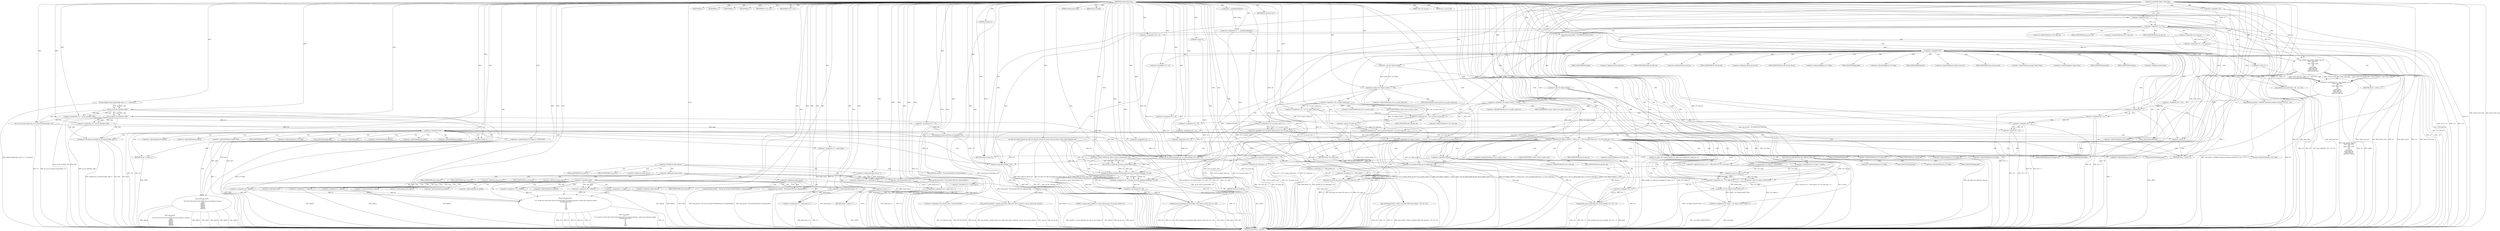 digraph hostapd_notif_assoc {  
"1000129" [label = "(METHOD,hostapd_notif_assoc)" ]
"1000656" [label = "(METHOD_RETURN,int __fastcall)" ]
"1000130" [label = "(PARAM,hostapd_data *hapd)" ]
"1000131" [label = "(PARAM,const u8 *addr)" ]
"1000132" [label = "(PARAM,const u8 *req_ies)" ]
"1000133" [label = "(PARAM,size_t req_ies_len)" ]
"1000134" [label = "(PARAM,int reassoc)" ]
"1000164" [label = "(<operator>.assignment,v37 = __readfsqword(0x28u))" ]
"1000166" [label = "(__readfsqword,__readfsqword(0x28u))" ]
"1000169" [label = "(<operator>.logicalNot,!addr)" ]
"1000172" [label = "(wpa_printf,wpa_printf(2, \"hostapd_notif_assoc: Skip event with no address\", req_ies, req_ies_len, reassoc))" ]
"1000178" [label = "(RETURN,return -1;,return -1;)" ]
"1000179" [label = "(<operator>.minus,-1)" ]
"1000181" [label = "(<operator>.assignment,v5 = *addr)" ]
"1000185" [label = "(<operator>.assignment,v7 = addr[1])" ]
"1000190" [label = "(<operator>.assignment,v8 = addr[2])" ]
"1000195" [label = "(<operator>.assignment,v9 = addr[3])" ]
"1000200" [label = "(<operator>.assignment,v10 = addr[4])" ]
"1000205" [label = "(<operator>.assignment,v29 = addr[5])" ]
"1000211" [label = "(wpa_printf,wpa_printf(\n      2,\n      \"%s: Invalid SA=%02x:%02x:%02x:%02x:%02x:%02x in received indication - ignore this indication silently\",\n      \"hostapd_notif_assoc\",\n      v5,\n      v7,\n      v8,\n      v9,\n      v10,\n      v29))" ]
"1000221" [label = "(RETURN,return 0;,return 0;)" ]
"1000222" [label = "(LITERAL,0,return 0;)" ]
"1000223" [label = "(hostapd_logger,hostapd_logger(hapd, addr, 1u, 2, \"associated\"))" ]
"1000229" [label = "(ieee802_11_parse_elems,ieee802_11_parse_elems(req_ies, req_ies_len, &elems, 0))" ]
"1000240" [label = "(<operator>.assignment,v13 = elems.wps_ie - 2)" ]
"1000242" [label = "(<operator>.subtraction,elems.wps_ie - 2)" ]
"1000247" [label = "(IDENTIFIER,L,)" ]
"1000248" [label = "(wpa_printf,wpa_printf(2, \"STA included WPS IE in (Re)AssocReq\"))" ]
"1000257" [label = "(<operator>.assignment,v13 = elems.rsn_ie - 2)" ]
"1000259" [label = "(<operator>.subtraction,elems.rsn_ie - 2)" ]
"1000264" [label = "(IDENTIFIER,L,)" ]
"1000265" [label = "(wpa_printf,wpa_printf(2, \"STA included RSN IE in (Re)AssocReq\"))" ]
"1000270" [label = "(<operator>.assignment,v13 = elems.wpa_ie)" ]
"1000280" [label = "(<operator>.assignment,v13 = elems.wpa_ie - 2)" ]
"1000282" [label = "(<operator>.subtraction,elems.wpa_ie - 2)" ]
"1000287" [label = "(IDENTIFIER,L,)" ]
"1000288" [label = "(wpa_printf,wpa_printf(2, \"STA included WPA IE in (Re)AssocReq\"))" ]
"1000293" [label = "(IDENTIFIER,L,)" ]
"1000294" [label = "(wpa_printf,wpa_printf(2, \"STA did not include WPS/RSN/WPA IE in (Re)AssocReq\"))" ]
"1000297" [label = "(<operator>.assignment,v15 = ap_get_sta(hapd, addr))" ]
"1000299" [label = "(ap_get_sta,ap_get_sta(hapd, addr))" ]
"1000302" [label = "(<operator>.assignment,v16 = v15)" ]
"1000306" [label = "(IDENTIFIER,v15,if ( v15 ))" ]
"1000308" [label = "(ap_sta_no_session_timeout,ap_sta_no_session_timeout(hapd, v15))" ]
"1000311" [label = "(accounting_sta_stop,accounting_sta_stop(hapd, v16))" ]
"1000314" [label = "(<operator>.assignment,v16->timeout_next = STA_NULLFUNC)" ]
"1000321" [label = "(<operator>.assignment,v16 = ap_sta_add(hapd, addr))" ]
"1000323" [label = "(ap_sta_add,ap_sta_add(hapd, addr))" ]
"1000327" [label = "(<operator>.logicalNot,!v16)" ]
"1000330" [label = "(hostapd_drv_sta_disassoc,hostapd_drv_sta_disassoc(hapd, addr, 5))" ]
"1000334" [label = "(RETURN,return -1;,return -1;)" ]
"1000335" [label = "(<operator>.minus,-1)" ]
"1000337" [label = "(<operator>.assignment,v17 = hapd->iface)" ]
"1000342" [label = "(<operators>.assignmentAnd,v16->flags &= 0xFFFECFFF)" ]
"1000348" [label = "(wpa_printf,wpa_printf(\n      3,\n      \"STA %02x:%02x:%02x:%02x:%02x:%02x not allowed to connect\",\n      *addr,\n      addr[1],\n      addr[2],\n      addr[3],\n      addr[4],\n      addr[5]))" ]
"1000368" [label = "(<operator>.assignment,v18 = 1)" ]
"1000372" [label = "(hostapd_drv_sta_disassoc,hostapd_drv_sta_disassoc(hapd, v16->addr, v18))" ]
"1000378" [label = "(ap_free_sta,ap_free_sta(hapd, v16))" ]
"1000381" [label = "(RETURN,return -1;,return -1;)" ]
"1000382" [label = "(<operator>.minus,-1)" ]
"1000384" [label = "(ap_copy_sta_supp_op_classes,ap_copy_sta_supp_op_classes(v16, elems.supp_op_classes, elems.supp_op_classes_len))" ]
"1000393" [label = "(<operator>.logicalNot,!hapd->conf->wpa)" ]
"1000401" [label = "(<operator>.assignment,v26 = v16->flags & 2)" ]
"1000403" [label = "(<operator>.and,v16->flags & 2)" ]
"1000408" [label = "(<operator>.assignment,v16->flags = v16->flags & 0xFFF7FFFF | 3)" ]
"1000412" [label = "(<operator>.or,v16->flags & 0xFFF7FFFF | 3)" ]
"1000413" [label = "(<operator>.and,v16->flags & 0xFFF7FFFF)" ]
"1000419" [label = "(hostapd_set_sta_flags,hostapd_set_sta_flags(hapd, v16))" ]
"1000423" [label = "(<operator>.logicalOr,!reassoc || (v27 = WPA_ASSOC_FT, v16->auth_alg != 2))" ]
"1000424" [label = "(<operator>.logicalNot,!reassoc)" ]
"1000427" [label = "(<operator>.assignment,v27 = WPA_ASSOC_FT)" ]
"1000430" [label = "(<operator>.notEquals,v16->auth_alg != 2)" ]
"1000435" [label = "(<operator>.assignment,v27 = WPA_ASSOC)" ]
"1000438" [label = "(wpa_auth_sm_event,wpa_auth_sm_event(v16->wpa_sm, v27))" ]
"1000443" [label = "(hostapd_new_assoc_sta,hostapd_new_assoc_sta(hapd, v16, v26 != 0))" ]
"1000446" [label = "(<operator>.notEquals,v26 != 0)" ]
"1000449" [label = "(ieee802_1x_notify_port_enabled,ieee802_1x_notify_port_enabled(v16->eapol_sm, 1))" ]
"1000454" [label = "(RETURN,return 0;,return 0;)" ]
"1000455" [label = "(LITERAL,0,return 0;)" ]
"1000457" [label = "(<operator>.logicalOr,!v13 || !v14)" ]
"1000458" [label = "(<operator>.logicalNot,!v13)" ]
"1000460" [label = "(<operator>.logicalNot,!v14)" ]
"1000463" [label = "(wpa_printf,wpa_printf(2, \"No WPA/RSN IE from STA\"))" ]
"1000466" [label = "(<operator>.assignment,v18 = 13)" ]
"1000471" [label = "(<operator>.logicalNot,!v16->wpa_sm)" ]
"1000475" [label = "(<operator>.assignment,v22 = v16->wpa_sm)" ]
"1000481" [label = "(<operator>.logicalNot,!v22)" ]
"1000484" [label = "(wpa_printf,wpa_printf(5, \"Failed to initialize WPA state machine\", v19, v20, v21))" ]
"1000490" [label = "(RETURN,return -1;,return -1;)" ]
"1000491" [label = "(<operator>.minus,-1)" ]
"1000493" [label = "(<operator>.assignment,v23 = wpa_validate_wpa_ie(\n          hapd->wpa_auth,\n          v22,\n          hapd->iface->freq,\n          v13,\n          v14,\n          elems.mdie,\n          elems.mdie_len,\n          elems.owe_dh,\n          elems.owe_dh_len))" ]
"1000495" [label = "(wpa_validate_wpa_ie,wpa_validate_wpa_ie(\n          hapd->wpa_auth,\n          v22,\n          hapd->iface->freq,\n          v13,\n          v14,\n          elems.mdie,\n          elems.mdie_len,\n          elems.owe_dh,\n          elems.owe_dh_len))" ]
"1000520" [label = "(IDENTIFIER,v23,if ( v23 ))" ]
"1000522" [label = "(<operator>.assignment,v30 = v23)" ]
"1000525" [label = "(wpa_printf,wpa_printf(2, \"WPA/RSN information element rejected? (res %u)\", v23))" ]
"1000529" [label = "(wpa_hexdump,wpa_hexdump(2, \"IE\", v13, v14))" ]
"1000534" [label = "(<operator>.assignment,v18 = 18)" ]
"1000538" [label = "(<operator>.notEquals,v30 != 2)" ]
"1000542" [label = "(<operator>.assignment,v18 = 19)" ]
"1000546" [label = "(<operator>.notEquals,v30 != 3)" ]
"1000550" [label = "(<operator>.assignment,v18 = 20)" ]
"1000554" [label = "(<operator>.notEquals,v30 != 4)" ]
"1000558" [label = "(<operator>.assignment,v18 = 13)" ]
"1000562" [label = "(<operator>.equals,v30 == 8)" ]
"1000565" [label = "(<operator>.assignment,v18 = 24)" ]
"1000570" [label = "(<operator>.logicalAnd,(v16->flags & 0x402) == 1026 && !v16->sa_query_timed_out && v16->sa_query_count > 0)" ]
"1000571" [label = "(<operator>.equals,(v16->flags & 0x402) == 1026)" ]
"1000572" [label = "(<operator>.and,v16->flags & 0x402)" ]
"1000578" [label = "(<operator>.logicalAnd,!v16->sa_query_timed_out && v16->sa_query_count > 0)" ]
"1000579" [label = "(<operator>.logicalNot,!v16->sa_query_timed_out)" ]
"1000583" [label = "(<operator>.greaterThan,v16->sa_query_count > 0)" ]
"1000588" [label = "(ap_check_sa_query_timeout,ap_check_sa_query_timeout(hapd, v16))" ]
"1000592" [label = "(<operator>.logicalOr,(v16->flags & 0x402) != 1026 || (v24 = v16->sa_query_timed_out) != 0 || v16->auth_alg == 2)" ]
"1000593" [label = "(<operator>.notEquals,(v16->flags & 0x402) != 1026)" ]
"1000594" [label = "(<operator>.and,v16->flags & 0x402)" ]
"1000600" [label = "(<operator>.logicalOr,(v24 = v16->sa_query_timed_out) != 0 || v16->auth_alg == 2)" ]
"1000601" [label = "(<operator>.notEquals,(v24 = v16->sa_query_timed_out) != 0)" ]
"1000602" [label = "(<operator>.assignment,v24 = v16->sa_query_timed_out)" ]
"1000608" [label = "(<operator>.equals,v16->auth_alg == 2)" ]
"1000615" [label = "(wpa_auth_uses_mfp,wpa_auth_uses_mfp(v16->wpa_sm))" ]
"1000619" [label = "(<operators>.assignmentOr,v16->flags |= 0x400u)" ]
"1000625" [label = "(<operators>.assignmentAnd,v16->flags &= 0xFFFFFBFF)" ]
"1000632" [label = "(<operator>.logicalNot,!v16->sa_query_count)" ]
"1000636" [label = "(ap_sta_start_sa_query,ap_sta_start_sa_query(hapd, v16))" ]
"1000639" [label = "(<operator>.assignment,v25 = hostapd_eid_assoc_comeback_time(hapd, v16, buf))" ]
"1000641" [label = "(hostapd_eid_assoc_comeback_time,hostapd_eid_assoc_comeback_time(hapd, v16, buf))" ]
"1000645" [label = "(hostapd_sta_assoc,hostapd_sta_assoc(hapd, addr, reassoc, 0x1Eu, buf, v25 - buf))" ]
"1000651" [label = "(<operator>.subtraction,v25 - buf)" ]
"1000654" [label = "(RETURN,return v24;,return v24;)" ]
"1000655" [label = "(IDENTIFIER,v24,return v24;)" ]
"1000183" [label = "(<operator>.indirection,*addr)" ]
"1000187" [label = "(<operator>.indirectIndexAccess,addr[1])" ]
"1000192" [label = "(<operator>.indirectIndexAccess,addr[2])" ]
"1000197" [label = "(<operator>.indirectIndexAccess,addr[3])" ]
"1000202" [label = "(<operator>.indirectIndexAccess,addr[4])" ]
"1000207" [label = "(<operator>.indirectIndexAccess,addr[5])" ]
"1000236" [label = "(<operator>.fieldAccess,elems.wps_ie)" ]
"1000243" [label = "(<operator>.fieldAccess,elems.wps_ie)" ]
"1000245" [label = "(FIELD_IDENTIFIER,wps_ie,wps_ie)" ]
"1000253" [label = "(<operator>.fieldAccess,elems.rsn_ie)" ]
"1000255" [label = "(FIELD_IDENTIFIER,rsn_ie,rsn_ie)" ]
"1000260" [label = "(<operator>.fieldAccess,elems.rsn_ie)" ]
"1000262" [label = "(FIELD_IDENTIFIER,rsn_ie,rsn_ie)" ]
"1000272" [label = "(<operator>.fieldAccess,elems.wpa_ie)" ]
"1000274" [label = "(FIELD_IDENTIFIER,wpa_ie,wpa_ie)" ]
"1000276" [label = "(<operator>.fieldAccess,elems.wpa_ie)" ]
"1000278" [label = "(FIELD_IDENTIFIER,wpa_ie,wpa_ie)" ]
"1000283" [label = "(<operator>.fieldAccess,elems.wpa_ie)" ]
"1000285" [label = "(FIELD_IDENTIFIER,wpa_ie,wpa_ie)" ]
"1000339" [label = "(<operator>.indirectFieldAccess,hapd->iface)" ]
"1000341" [label = "(FIELD_IDENTIFIER,iface,iface)" ]
"1000343" [label = "(<operator>.indirectFieldAccess,v16->flags)" ]
"1000345" [label = "(FIELD_IDENTIFIER,flags,flags)" ]
"1000351" [label = "(<operator>.indirection,*addr)" ]
"1000353" [label = "(<operator>.indirectIndexAccess,addr[1])" ]
"1000356" [label = "(<operator>.indirectIndexAccess,addr[2])" ]
"1000359" [label = "(<operator>.indirectIndexAccess,addr[3])" ]
"1000362" [label = "(<operator>.indirectIndexAccess,addr[4])" ]
"1000365" [label = "(<operator>.indirectIndexAccess,addr[5])" ]
"1000374" [label = "(<operator>.indirectFieldAccess,v16->addr)" ]
"1000376" [label = "(FIELD_IDENTIFIER,addr,addr)" ]
"1000404" [label = "(<operator>.indirectFieldAccess,v16->flags)" ]
"1000406" [label = "(FIELD_IDENTIFIER,flags,flags)" ]
"1000409" [label = "(<operator>.indirectFieldAccess,v16->flags)" ]
"1000411" [label = "(FIELD_IDENTIFIER,flags,flags)" ]
"1000414" [label = "(<operator>.indirectFieldAccess,v16->flags)" ]
"1000416" [label = "(FIELD_IDENTIFIER,flags,flags)" ]
"1000431" [label = "(<operator>.indirectFieldAccess,v16->auth_alg)" ]
"1000433" [label = "(FIELD_IDENTIFIER,auth_alg,auth_alg)" ]
"1000439" [label = "(<operator>.indirectFieldAccess,v16->wpa_sm)" ]
"1000441" [label = "(FIELD_IDENTIFIER,wpa_sm,wpa_sm)" ]
"1000450" [label = "(<operator>.indirectFieldAccess,v16->eapol_sm)" ]
"1000452" [label = "(FIELD_IDENTIFIER,eapol_sm,eapol_sm)" ]
"1000472" [label = "(<operator>.indirectFieldAccess,v16->wpa_sm)" ]
"1000474" [label = "(FIELD_IDENTIFIER,wpa_sm,wpa_sm)" ]
"1000477" [label = "(<operator>.indirectFieldAccess,v16->wpa_sm)" ]
"1000479" [label = "(FIELD_IDENTIFIER,wpa_sm,wpa_sm)" ]
"1000496" [label = "(<operator>.indirectFieldAccess,hapd->wpa_auth)" ]
"1000498" [label = "(FIELD_IDENTIFIER,wpa_auth,wpa_auth)" ]
"1000500" [label = "(<operator>.indirectFieldAccess,hapd->iface->freq)" ]
"1000501" [label = "(<operator>.indirectFieldAccess,hapd->iface)" ]
"1000503" [label = "(FIELD_IDENTIFIER,iface,iface)" ]
"1000504" [label = "(FIELD_IDENTIFIER,freq,freq)" ]
"1000507" [label = "(<operator>.fieldAccess,elems.mdie)" ]
"1000509" [label = "(FIELD_IDENTIFIER,mdie,mdie)" ]
"1000510" [label = "(<operator>.fieldAccess,elems.mdie_len)" ]
"1000512" [label = "(FIELD_IDENTIFIER,mdie_len,mdie_len)" ]
"1000513" [label = "(<operator>.fieldAccess,elems.owe_dh)" ]
"1000515" [label = "(FIELD_IDENTIFIER,owe_dh,owe_dh)" ]
"1000516" [label = "(<operator>.fieldAccess,elems.owe_dh_len)" ]
"1000518" [label = "(FIELD_IDENTIFIER,owe_dh_len,owe_dh_len)" ]
"1000573" [label = "(<operator>.indirectFieldAccess,v16->flags)" ]
"1000575" [label = "(FIELD_IDENTIFIER,flags,flags)" ]
"1000580" [label = "(<operator>.indirectFieldAccess,v16->sa_query_timed_out)" ]
"1000582" [label = "(FIELD_IDENTIFIER,sa_query_timed_out,sa_query_timed_out)" ]
"1000584" [label = "(<operator>.indirectFieldAccess,v16->sa_query_count)" ]
"1000586" [label = "(FIELD_IDENTIFIER,sa_query_count,sa_query_count)" ]
"1000595" [label = "(<operator>.indirectFieldAccess,v16->flags)" ]
"1000597" [label = "(FIELD_IDENTIFIER,flags,flags)" ]
"1000604" [label = "(<operator>.indirectFieldAccess,v16->sa_query_timed_out)" ]
"1000606" [label = "(FIELD_IDENTIFIER,sa_query_timed_out,sa_query_timed_out)" ]
"1000609" [label = "(<operator>.indirectFieldAccess,v16->auth_alg)" ]
"1000611" [label = "(FIELD_IDENTIFIER,auth_alg,auth_alg)" ]
"1000616" [label = "(<operator>.indirectFieldAccess,v16->wpa_sm)" ]
"1000618" [label = "(FIELD_IDENTIFIER,wpa_sm,wpa_sm)" ]
"1000620" [label = "(<operator>.indirectFieldAccess,v16->flags)" ]
"1000622" [label = "(FIELD_IDENTIFIER,flags,flags)" ]
"1000626" [label = "(<operator>.indirectFieldAccess,v16->flags)" ]
"1000628" [label = "(FIELD_IDENTIFIER,flags,flags)" ]
"1000633" [label = "(<operator>.indirectFieldAccess,v16->sa_query_count)" ]
"1000635" [label = "(FIELD_IDENTIFIER,sa_query_count,sa_query_count)" ]
  "1000654" -> "1000656"  [ label = "DDG: <RET>"] 
  "1000490" -> "1000656"  [ label = "DDG: <RET>"] 
  "1000381" -> "1000656"  [ label = "DDG: <RET>"] 
  "1000178" -> "1000656"  [ label = "DDG: <RET>"] 
  "1000259" -> "1000656"  [ label = "DDG: elems.rsn_ie"] 
  "1000327" -> "1000656"  [ label = "DDG: !v16"] 
  "1000294" -> "1000656"  [ label = "DDG: wpa_printf(2, \"STA did not include WPS/RSN/WPA IE in (Re)AssocReq\")"] 
  "1000636" -> "1000656"  [ label = "DDG: ap_sta_start_sa_query(hapd, v16)"] 
  "1000242" -> "1000656"  [ label = "DDG: elems.wps_ie"] 
  "1000211" -> "1000656"  [ label = "DDG: v9"] 
  "1000529" -> "1000656"  [ label = "DDG: v14"] 
  "1000475" -> "1000656"  [ label = "DDG: v16->wpa_sm"] 
  "1000493" -> "1000656"  [ label = "DDG: wpa_validate_wpa_ie(\n          hapd->wpa_auth,\n          v22,\n          hapd->iface->freq,\n          v13,\n          v14,\n          elems.mdie,\n          elems.mdie_len,\n          elems.owe_dh,\n          elems.owe_dh_len)"] 
  "1000372" -> "1000656"  [ label = "DDG: v16->addr"] 
  "1000615" -> "1000656"  [ label = "DDG: wpa_auth_uses_mfp(v16->wpa_sm)"] 
  "1000592" -> "1000656"  [ label = "DDG: (v24 = v16->sa_query_timed_out) != 0 || v16->auth_alg == 2"] 
  "1000348" -> "1000656"  [ label = "DDG: wpa_printf(\n      3,\n      \"STA %02x:%02x:%02x:%02x:%02x:%02x not allowed to connect\",\n      *addr,\n      addr[1],\n      addr[2],\n      addr[3],\n      addr[4],\n      addr[5])"] 
  "1000570" -> "1000656"  [ label = "DDG: (v16->flags & 0x402) == 1026"] 
  "1000570" -> "1000656"  [ label = "DDG: !v16->sa_query_timed_out && v16->sa_query_count > 0"] 
  "1000384" -> "1000656"  [ label = "DDG: elems.supp_op_classes_len"] 
  "1000423" -> "1000656"  [ label = "DDG: !reassoc"] 
  "1000443" -> "1000656"  [ label = "DDG: hapd"] 
  "1000443" -> "1000656"  [ label = "DDG: v16"] 
  "1000393" -> "1000656"  [ label = "DDG: hapd->conf->wpa"] 
  "1000583" -> "1000656"  [ label = "DDG: v16->sa_query_count"] 
  "1000335" -> "1000656"  [ label = "DDG: -1"] 
  "1000495" -> "1000656"  [ label = "DDG: hapd->wpa_auth"] 
  "1000495" -> "1000656"  [ label = "DDG: hapd->iface->freq"] 
  "1000525" -> "1000656"  [ label = "DDG: wpa_printf(2, \"WPA/RSN information element rejected? (res %u)\", v23)"] 
  "1000438" -> "1000656"  [ label = "DDG: v16->wpa_sm"] 
  "1000223" -> "1000656"  [ label = "DDG: hostapd_logger(hapd, addr, 1u, 2, \"associated\")"] 
  "1000323" -> "1000656"  [ label = "DDG: addr"] 
  "1000164" -> "1000656"  [ label = "DDG: __readfsqword(0x28u)"] 
  "1000330" -> "1000656"  [ label = "DDG: hostapd_drv_sta_disassoc(hapd, addr, 5)"] 
  "1000257" -> "1000656"  [ label = "DDG: elems.rsn_ie - 2"] 
  "1000348" -> "1000656"  [ label = "DDG: addr[1]"] 
  "1000484" -> "1000656"  [ label = "DDG: v20"] 
  "1000570" -> "1000656"  [ label = "DDG: (v16->flags & 0x402) == 1026 && !v16->sa_query_timed_out && v16->sa_query_count > 0"] 
  "1000265" -> "1000656"  [ label = "DDG: wpa_printf(2, \"STA included RSN IE in (Re)AssocReq\")"] 
  "1000538" -> "1000656"  [ label = "DDG: v30"] 
  "1000308" -> "1000656"  [ label = "DDG: ap_sta_no_session_timeout(hapd, v15)"] 
  "1000538" -> "1000656"  [ label = "DDG: v30 != 2"] 
  "1000645" -> "1000656"  [ label = "DDG: reassoc"] 
  "1000430" -> "1000656"  [ label = "DDG: v16->auth_alg"] 
  "1000593" -> "1000656"  [ label = "DDG: v16->flags & 0x402"] 
  "1000348" -> "1000656"  [ label = "DDG: *addr"] 
  "1000257" -> "1000656"  [ label = "DDG: v13"] 
  "1000495" -> "1000656"  [ label = "DDG: v13"] 
  "1000229" -> "1000656"  [ label = "DDG: req_ies"] 
  "1000211" -> "1000656"  [ label = "DDG: wpa_printf(\n      2,\n      \"%s: Invalid SA=%02x:%02x:%02x:%02x:%02x:%02x in received indication - ignore this indication silently\",\n      \"hostapd_notif_assoc\",\n      v5,\n      v7,\n      v8,\n      v9,\n      v10,\n      v29)"] 
  "1000321" -> "1000656"  [ label = "DDG: ap_sta_add(hapd, addr)"] 
  "1000554" -> "1000656"  [ label = "DDG: v30"] 
  "1000645" -> "1000656"  [ label = "DDG: hapd"] 
  "1000211" -> "1000656"  [ label = "DDG: v8"] 
  "1000393" -> "1000656"  [ label = "DDG: !hapd->conf->wpa"] 
  "1000546" -> "1000656"  [ label = "DDG: v30"] 
  "1000229" -> "1000656"  [ label = "DDG: ieee802_11_parse_elems(req_ies, req_ies_len, &elems, 0)"] 
  "1000632" -> "1000656"  [ label = "DDG: v16->sa_query_count"] 
  "1000481" -> "1000656"  [ label = "DDG: v22"] 
  "1000378" -> "1000656"  [ label = "DDG: v16"] 
  "1000578" -> "1000656"  [ label = "DDG: !v16->sa_query_timed_out"] 
  "1000134" -> "1000656"  [ label = "DDG: reassoc"] 
  "1000348" -> "1000656"  [ label = "DDG: addr[2]"] 
  "1000546" -> "1000656"  [ label = "DDG: v30 != 3"] 
  "1000382" -> "1000656"  [ label = "DDG: -1"] 
  "1000270" -> "1000656"  [ label = "DDG: elems.wpa_ie"] 
  "1000639" -> "1000656"  [ label = "DDG: hostapd_eid_assoc_comeback_time(hapd, v16, buf)"] 
  "1000384" -> "1000656"  [ label = "DDG: ap_copy_sta_supp_op_classes(v16, elems.supp_op_classes, elems.supp_op_classes_len)"] 
  "1000282" -> "1000656"  [ label = "DDG: elems.wpa_ie"] 
  "1000211" -> "1000656"  [ label = "DDG: v29"] 
  "1000438" -> "1000656"  [ label = "DDG: v27"] 
  "1000438" -> "1000656"  [ label = "DDG: wpa_auth_sm_event(v16->wpa_sm, v27)"] 
  "1000299" -> "1000656"  [ label = "DDG: addr"] 
  "1000481" -> "1000656"  [ label = "DDG: !v22"] 
  "1000484" -> "1000656"  [ label = "DDG: v19"] 
  "1000457" -> "1000656"  [ label = "DDG: !v13 || !v14"] 
  "1000588" -> "1000656"  [ label = "DDG: ap_check_sa_query_timeout(hapd, v16)"] 
  "1000240" -> "1000656"  [ label = "DDG: v13"] 
  "1000495" -> "1000656"  [ label = "DDG: elems.owe_dh"] 
  "1000435" -> "1000656"  [ label = "DDG: WPA_ASSOC"] 
  "1000181" -> "1000656"  [ label = "DDG: *addr"] 
  "1000600" -> "1000656"  [ label = "DDG: v16->auth_alg == 2"] 
  "1000348" -> "1000656"  [ label = "DDG: addr[5]"] 
  "1000602" -> "1000656"  [ label = "DDG: v24"] 
  "1000308" -> "1000656"  [ label = "DDG: v15"] 
  "1000280" -> "1000656"  [ label = "DDG: elems.wpa_ie - 2"] 
  "1000651" -> "1000656"  [ label = "DDG: v25"] 
  "1000446" -> "1000656"  [ label = "DDG: v26"] 
  "1000419" -> "1000656"  [ label = "DDG: hostapd_set_sta_flags(hapd, v16)"] 
  "1000495" -> "1000656"  [ label = "DDG: v14"] 
  "1000525" -> "1000656"  [ label = "DDG: v23"] 
  "1000211" -> "1000656"  [ label = "DDG: v5"] 
  "1000384" -> "1000656"  [ label = "DDG: v16"] 
  "1000401" -> "1000656"  [ label = "DDG: v16->flags & 2"] 
  "1000270" -> "1000656"  [ label = "DDG: v13"] 
  "1000449" -> "1000656"  [ label = "DDG: v16->eapol_sm"] 
  "1000302" -> "1000656"  [ label = "DDG: v15"] 
  "1000600" -> "1000656"  [ label = "DDG: (v24 = v16->sa_query_timed_out) != 0"] 
  "1000562" -> "1000656"  [ label = "DDG: v30 == 8"] 
  "1000378" -> "1000656"  [ label = "DDG: ap_free_sta(hapd, v16)"] 
  "1000288" -> "1000656"  [ label = "DDG: wpa_printf(2, \"STA included WPA IE in (Re)AssocReq\")"] 
  "1000229" -> "1000656"  [ label = "DDG: &elems"] 
  "1000205" -> "1000656"  [ label = "DDG: addr[5]"] 
  "1000348" -> "1000656"  [ label = "DDG: addr[3]"] 
  "1000495" -> "1000656"  [ label = "DDG: elems.owe_dh_len"] 
  "1000578" -> "1000656"  [ label = "DDG: v16->sa_query_count > 0"] 
  "1000463" -> "1000656"  [ label = "DDG: wpa_printf(2, \"No WPA/RSN IE from STA\")"] 
  "1000424" -> "1000656"  [ label = "DDG: reassoc"] 
  "1000378" -> "1000656"  [ label = "DDG: hapd"] 
  "1000342" -> "1000656"  [ label = "DDG: v16->flags"] 
  "1000169" -> "1000656"  [ label = "DDG: addr"] 
  "1000443" -> "1000656"  [ label = "DDG: v26 != 0"] 
  "1000592" -> "1000656"  [ label = "DDG: (v16->flags & 0x402) != 1026"] 
  "1000248" -> "1000656"  [ label = "DDG: wpa_printf(2, \"STA included WPS IE in (Re)AssocReq\")"] 
  "1000495" -> "1000656"  [ label = "DDG: v22"] 
  "1000372" -> "1000656"  [ label = "DDG: hostapd_drv_sta_disassoc(hapd, v16->addr, v18)"] 
  "1000645" -> "1000656"  [ label = "DDG: addr"] 
  "1000645" -> "1000656"  [ label = "DDG: buf"] 
  "1000330" -> "1000656"  [ label = "DDG: addr"] 
  "1000229" -> "1000656"  [ label = "DDG: req_ies_len"] 
  "1000311" -> "1000656"  [ label = "DDG: accounting_sta_stop(hapd, v16)"] 
  "1000314" -> "1000656"  [ label = "DDG: v16->timeout_next"] 
  "1000280" -> "1000656"  [ label = "DDG: v13"] 
  "1000632" -> "1000656"  [ label = "DDG: !v16->sa_query_count"] 
  "1000491" -> "1000656"  [ label = "DDG: -1"] 
  "1000529" -> "1000656"  [ label = "DDG: v13"] 
  "1000423" -> "1000656"  [ label = "DDG: !reassoc || (v27 = WPA_ASSOC_FT, v16->auth_alg != 2)"] 
  "1000190" -> "1000656"  [ label = "DDG: addr[2]"] 
  "1000495" -> "1000656"  [ label = "DDG: elems.mdie"] 
  "1000562" -> "1000656"  [ label = "DDG: v30"] 
  "1000645" -> "1000656"  [ label = "DDG: v25 - buf"] 
  "1000529" -> "1000656"  [ label = "DDG: wpa_hexdump(2, \"IE\", v13, v14)"] 
  "1000327" -> "1000656"  [ label = "DDG: v16"] 
  "1000592" -> "1000656"  [ label = "DDG: (v16->flags & 0x402) != 1026 || (v24 = v16->sa_query_timed_out) != 0 || v16->auth_alg == 2"] 
  "1000484" -> "1000656"  [ label = "DDG: v21"] 
  "1000641" -> "1000656"  [ label = "DDG: v16"] 
  "1000185" -> "1000656"  [ label = "DDG: addr[1]"] 
  "1000172" -> "1000656"  [ label = "DDG: reassoc"] 
  "1000372" -> "1000656"  [ label = "DDG: v18"] 
  "1000240" -> "1000656"  [ label = "DDG: elems.wps_ie - 2"] 
  "1000172" -> "1000656"  [ label = "DDG: req_ies_len"] 
  "1000179" -> "1000656"  [ label = "DDG: -1"] 
  "1000297" -> "1000656"  [ label = "DDG: ap_get_sta(hapd, addr)"] 
  "1000449" -> "1000656"  [ label = "DDG: ieee802_1x_notify_port_enabled(v16->eapol_sm, 1)"] 
  "1000337" -> "1000656"  [ label = "DDG: hapd->iface"] 
  "1000484" -> "1000656"  [ label = "DDG: wpa_printf(5, \"Failed to initialize WPA state machine\", v19, v20, v21)"] 
  "1000169" -> "1000656"  [ label = "DDG: !addr"] 
  "1000493" -> "1000656"  [ label = "DDG: v23"] 
  "1000408" -> "1000656"  [ label = "DDG: v16->flags"] 
  "1000408" -> "1000656"  [ label = "DDG: v16->flags & 0xFFF7FFFF | 3"] 
  "1000554" -> "1000656"  [ label = "DDG: v30 != 4"] 
  "1000211" -> "1000656"  [ label = "DDG: v7"] 
  "1000645" -> "1000656"  [ label = "DDG: hostapd_sta_assoc(hapd, addr, reassoc, 0x1Eu, buf, v25 - buf)"] 
  "1000430" -> "1000656"  [ label = "DDG: v16->auth_alg != 2"] 
  "1000458" -> "1000656"  [ label = "DDG: v13"] 
  "1000602" -> "1000656"  [ label = "DDG: v16->sa_query_timed_out"] 
  "1000579" -> "1000656"  [ label = "DDG: v16->sa_query_timed_out"] 
  "1000314" -> "1000656"  [ label = "DDG: STA_NULLFUNC"] 
  "1000412" -> "1000656"  [ label = "DDG: v16->flags & 0xFFF7FFFF"] 
  "1000172" -> "1000656"  [ label = "DDG: req_ies"] 
  "1000594" -> "1000656"  [ label = "DDG: v16->flags"] 
  "1000172" -> "1000656"  [ label = "DDG: wpa_printf(2, \"hostapd_notif_assoc: Skip event with no address\", req_ies, req_ies_len, reassoc)"] 
  "1000200" -> "1000656"  [ label = "DDG: addr[4]"] 
  "1000195" -> "1000656"  [ label = "DDG: addr[3]"] 
  "1000460" -> "1000656"  [ label = "DDG: v14"] 
  "1000608" -> "1000656"  [ label = "DDG: v16->auth_alg"] 
  "1000443" -> "1000656"  [ label = "DDG: hostapd_new_assoc_sta(hapd, v16, v26 != 0)"] 
  "1000457" -> "1000656"  [ label = "DDG: !v13"] 
  "1000337" -> "1000656"  [ label = "DDG: v17"] 
  "1000471" -> "1000656"  [ label = "DDG: !v16->wpa_sm"] 
  "1000495" -> "1000656"  [ label = "DDG: elems.mdie_len"] 
  "1000427" -> "1000656"  [ label = "DDG: WPA_ASSOC_FT"] 
  "1000348" -> "1000656"  [ label = "DDG: addr[4]"] 
  "1000384" -> "1000656"  [ label = "DDG: elems.supp_op_classes"] 
  "1000164" -> "1000656"  [ label = "DDG: v37"] 
  "1000211" -> "1000656"  [ label = "DDG: v10"] 
  "1000457" -> "1000656"  [ label = "DDG: !v14"] 
  "1000330" -> "1000656"  [ label = "DDG: hapd"] 
  "1000334" -> "1000656"  [ label = "DDG: <RET>"] 
  "1000221" -> "1000656"  [ label = "DDG: <RET>"] 
  "1000454" -> "1000656"  [ label = "DDG: <RET>"] 
  "1000129" -> "1000130"  [ label = "DDG: "] 
  "1000129" -> "1000131"  [ label = "DDG: "] 
  "1000129" -> "1000132"  [ label = "DDG: "] 
  "1000129" -> "1000133"  [ label = "DDG: "] 
  "1000129" -> "1000134"  [ label = "DDG: "] 
  "1000166" -> "1000164"  [ label = "DDG: 0x28u"] 
  "1000129" -> "1000164"  [ label = "DDG: "] 
  "1000129" -> "1000166"  [ label = "DDG: "] 
  "1000129" -> "1000169"  [ label = "DDG: "] 
  "1000129" -> "1000172"  [ label = "DDG: "] 
  "1000134" -> "1000172"  [ label = "DDG: reassoc"] 
  "1000179" -> "1000178"  [ label = "DDG: -1"] 
  "1000129" -> "1000179"  [ label = "DDG: "] 
  "1000129" -> "1000181"  [ label = "DDG: "] 
  "1000169" -> "1000185"  [ label = "DDG: addr"] 
  "1000129" -> "1000185"  [ label = "DDG: "] 
  "1000169" -> "1000190"  [ label = "DDG: addr"] 
  "1000129" -> "1000190"  [ label = "DDG: "] 
  "1000169" -> "1000195"  [ label = "DDG: addr"] 
  "1000129" -> "1000195"  [ label = "DDG: "] 
  "1000169" -> "1000200"  [ label = "DDG: addr"] 
  "1000129" -> "1000200"  [ label = "DDG: "] 
  "1000169" -> "1000205"  [ label = "DDG: addr"] 
  "1000129" -> "1000205"  [ label = "DDG: "] 
  "1000129" -> "1000211"  [ label = "DDG: "] 
  "1000181" -> "1000211"  [ label = "DDG: v5"] 
  "1000185" -> "1000211"  [ label = "DDG: v7"] 
  "1000190" -> "1000211"  [ label = "DDG: v8"] 
  "1000195" -> "1000211"  [ label = "DDG: v9"] 
  "1000200" -> "1000211"  [ label = "DDG: v10"] 
  "1000205" -> "1000211"  [ label = "DDG: v29"] 
  "1000222" -> "1000221"  [ label = "DDG: 0"] 
  "1000129" -> "1000221"  [ label = "DDG: "] 
  "1000129" -> "1000222"  [ label = "DDG: "] 
  "1000129" -> "1000223"  [ label = "DDG: "] 
  "1000129" -> "1000229"  [ label = "DDG: "] 
  "1000242" -> "1000240"  [ label = "DDG: elems.wps_ie"] 
  "1000242" -> "1000240"  [ label = "DDG: 2"] 
  "1000129" -> "1000240"  [ label = "DDG: "] 
  "1000129" -> "1000242"  [ label = "DDG: "] 
  "1000129" -> "1000247"  [ label = "DDG: "] 
  "1000129" -> "1000248"  [ label = "DDG: "] 
  "1000259" -> "1000257"  [ label = "DDG: elems.rsn_ie"] 
  "1000259" -> "1000257"  [ label = "DDG: 2"] 
  "1000129" -> "1000257"  [ label = "DDG: "] 
  "1000129" -> "1000259"  [ label = "DDG: "] 
  "1000129" -> "1000264"  [ label = "DDG: "] 
  "1000129" -> "1000265"  [ label = "DDG: "] 
  "1000129" -> "1000270"  [ label = "DDG: "] 
  "1000282" -> "1000280"  [ label = "DDG: elems.wpa_ie"] 
  "1000282" -> "1000280"  [ label = "DDG: 2"] 
  "1000129" -> "1000280"  [ label = "DDG: "] 
  "1000129" -> "1000282"  [ label = "DDG: "] 
  "1000129" -> "1000287"  [ label = "DDG: "] 
  "1000129" -> "1000288"  [ label = "DDG: "] 
  "1000129" -> "1000293"  [ label = "DDG: "] 
  "1000129" -> "1000294"  [ label = "DDG: "] 
  "1000299" -> "1000297"  [ label = "DDG: hapd"] 
  "1000299" -> "1000297"  [ label = "DDG: addr"] 
  "1000129" -> "1000297"  [ label = "DDG: "] 
  "1000223" -> "1000299"  [ label = "DDG: hapd"] 
  "1000129" -> "1000299"  [ label = "DDG: "] 
  "1000223" -> "1000299"  [ label = "DDG: addr"] 
  "1000297" -> "1000302"  [ label = "DDG: v15"] 
  "1000129" -> "1000302"  [ label = "DDG: "] 
  "1000129" -> "1000306"  [ label = "DDG: "] 
  "1000299" -> "1000308"  [ label = "DDG: hapd"] 
  "1000129" -> "1000308"  [ label = "DDG: "] 
  "1000297" -> "1000308"  [ label = "DDG: v15"] 
  "1000308" -> "1000311"  [ label = "DDG: hapd"] 
  "1000129" -> "1000311"  [ label = "DDG: "] 
  "1000302" -> "1000311"  [ label = "DDG: v16"] 
  "1000129" -> "1000314"  [ label = "DDG: "] 
  "1000323" -> "1000321"  [ label = "DDG: hapd"] 
  "1000323" -> "1000321"  [ label = "DDG: addr"] 
  "1000129" -> "1000321"  [ label = "DDG: "] 
  "1000299" -> "1000323"  [ label = "DDG: hapd"] 
  "1000129" -> "1000323"  [ label = "DDG: "] 
  "1000299" -> "1000323"  [ label = "DDG: addr"] 
  "1000321" -> "1000327"  [ label = "DDG: v16"] 
  "1000129" -> "1000327"  [ label = "DDG: "] 
  "1000323" -> "1000330"  [ label = "DDG: hapd"] 
  "1000129" -> "1000330"  [ label = "DDG: "] 
  "1000323" -> "1000330"  [ label = "DDG: addr"] 
  "1000335" -> "1000334"  [ label = "DDG: -1"] 
  "1000129" -> "1000335"  [ label = "DDG: "] 
  "1000129" -> "1000337"  [ label = "DDG: "] 
  "1000129" -> "1000342"  [ label = "DDG: "] 
  "1000129" -> "1000348"  [ label = "DDG: "] 
  "1000323" -> "1000348"  [ label = "DDG: addr"] 
  "1000299" -> "1000348"  [ label = "DDG: addr"] 
  "1000129" -> "1000368"  [ label = "DDG: "] 
  "1000323" -> "1000372"  [ label = "DDG: hapd"] 
  "1000311" -> "1000372"  [ label = "DDG: hapd"] 
  "1000129" -> "1000372"  [ label = "DDG: "] 
  "1000550" -> "1000372"  [ label = "DDG: v18"] 
  "1000558" -> "1000372"  [ label = "DDG: v18"] 
  "1000368" -> "1000372"  [ label = "DDG: v18"] 
  "1000534" -> "1000372"  [ label = "DDG: v18"] 
  "1000542" -> "1000372"  [ label = "DDG: v18"] 
  "1000565" -> "1000372"  [ label = "DDG: v18"] 
  "1000466" -> "1000372"  [ label = "DDG: v18"] 
  "1000372" -> "1000378"  [ label = "DDG: hapd"] 
  "1000129" -> "1000378"  [ label = "DDG: "] 
  "1000311" -> "1000378"  [ label = "DDG: v16"] 
  "1000384" -> "1000378"  [ label = "DDG: v16"] 
  "1000327" -> "1000378"  [ label = "DDG: v16"] 
  "1000382" -> "1000381"  [ label = "DDG: -1"] 
  "1000129" -> "1000382"  [ label = "DDG: "] 
  "1000129" -> "1000384"  [ label = "DDG: "] 
  "1000403" -> "1000401"  [ label = "DDG: v16->flags"] 
  "1000403" -> "1000401"  [ label = "DDG: 2"] 
  "1000129" -> "1000401"  [ label = "DDG: "] 
  "1000625" -> "1000403"  [ label = "DDG: v16->flags"] 
  "1000619" -> "1000403"  [ label = "DDG: v16->flags"] 
  "1000129" -> "1000403"  [ label = "DDG: "] 
  "1000412" -> "1000408"  [ label = "DDG: v16->flags & 0xFFF7FFFF"] 
  "1000412" -> "1000408"  [ label = "DDG: 3"] 
  "1000413" -> "1000412"  [ label = "DDG: v16->flags"] 
  "1000413" -> "1000412"  [ label = "DDG: 0xFFF7FFFF"] 
  "1000403" -> "1000413"  [ label = "DDG: v16->flags"] 
  "1000129" -> "1000413"  [ label = "DDG: "] 
  "1000129" -> "1000412"  [ label = "DDG: "] 
  "1000588" -> "1000419"  [ label = "DDG: hapd"] 
  "1000129" -> "1000419"  [ label = "DDG: "] 
  "1000384" -> "1000419"  [ label = "DDG: v16"] 
  "1000588" -> "1000419"  [ label = "DDG: v16"] 
  "1000424" -> "1000423"  [ label = "DDG: reassoc"] 
  "1000129" -> "1000424"  [ label = "DDG: "] 
  "1000129" -> "1000427"  [ label = "DDG: "] 
  "1000608" -> "1000430"  [ label = "DDG: v16->auth_alg"] 
  "1000129" -> "1000430"  [ label = "DDG: "] 
  "1000129" -> "1000435"  [ label = "DDG: "] 
  "1000615" -> "1000438"  [ label = "DDG: v16->wpa_sm"] 
  "1000435" -> "1000438"  [ label = "DDG: v27"] 
  "1000427" -> "1000438"  [ label = "DDG: v27"] 
  "1000129" -> "1000438"  [ label = "DDG: "] 
  "1000419" -> "1000443"  [ label = "DDG: hapd"] 
  "1000129" -> "1000443"  [ label = "DDG: "] 
  "1000419" -> "1000443"  [ label = "DDG: v16"] 
  "1000446" -> "1000443"  [ label = "DDG: v26"] 
  "1000446" -> "1000443"  [ label = "DDG: 0"] 
  "1000401" -> "1000446"  [ label = "DDG: v26"] 
  "1000129" -> "1000446"  [ label = "DDG: "] 
  "1000129" -> "1000449"  [ label = "DDG: "] 
  "1000455" -> "1000454"  [ label = "DDG: 0"] 
  "1000129" -> "1000454"  [ label = "DDG: "] 
  "1000129" -> "1000455"  [ label = "DDG: "] 
  "1000458" -> "1000457"  [ label = "DDG: v13"] 
  "1000129" -> "1000458"  [ label = "DDG: "] 
  "1000460" -> "1000457"  [ label = "DDG: v14"] 
  "1000129" -> "1000460"  [ label = "DDG: "] 
  "1000129" -> "1000463"  [ label = "DDG: "] 
  "1000129" -> "1000466"  [ label = "DDG: "] 
  "1000471" -> "1000475"  [ label = "DDG: v16->wpa_sm"] 
  "1000129" -> "1000475"  [ label = "DDG: "] 
  "1000475" -> "1000481"  [ label = "DDG: v22"] 
  "1000129" -> "1000481"  [ label = "DDG: "] 
  "1000129" -> "1000484"  [ label = "DDG: "] 
  "1000491" -> "1000490"  [ label = "DDG: -1"] 
  "1000129" -> "1000491"  [ label = "DDG: "] 
  "1000495" -> "1000493"  [ label = "DDG: elems.owe_dh_len"] 
  "1000495" -> "1000493"  [ label = "DDG: elems.mdie"] 
  "1000495" -> "1000493"  [ label = "DDG: hapd->iface->freq"] 
  "1000495" -> "1000493"  [ label = "DDG: v13"] 
  "1000495" -> "1000493"  [ label = "DDG: elems.mdie_len"] 
  "1000495" -> "1000493"  [ label = "DDG: v14"] 
  "1000495" -> "1000493"  [ label = "DDG: v22"] 
  "1000495" -> "1000493"  [ label = "DDG: elems.owe_dh"] 
  "1000495" -> "1000493"  [ label = "DDG: hapd->wpa_auth"] 
  "1000129" -> "1000493"  [ label = "DDG: "] 
  "1000481" -> "1000495"  [ label = "DDG: v22"] 
  "1000129" -> "1000495"  [ label = "DDG: "] 
  "1000458" -> "1000495"  [ label = "DDG: v13"] 
  "1000460" -> "1000495"  [ label = "DDG: v14"] 
  "1000129" -> "1000520"  [ label = "DDG: "] 
  "1000493" -> "1000522"  [ label = "DDG: v23"] 
  "1000129" -> "1000522"  [ label = "DDG: "] 
  "1000129" -> "1000525"  [ label = "DDG: "] 
  "1000493" -> "1000525"  [ label = "DDG: v23"] 
  "1000129" -> "1000529"  [ label = "DDG: "] 
  "1000495" -> "1000529"  [ label = "DDG: v13"] 
  "1000495" -> "1000529"  [ label = "DDG: v14"] 
  "1000129" -> "1000534"  [ label = "DDG: "] 
  "1000522" -> "1000538"  [ label = "DDG: v30"] 
  "1000129" -> "1000538"  [ label = "DDG: "] 
  "1000129" -> "1000542"  [ label = "DDG: "] 
  "1000538" -> "1000546"  [ label = "DDG: v30"] 
  "1000129" -> "1000546"  [ label = "DDG: "] 
  "1000129" -> "1000550"  [ label = "DDG: "] 
  "1000546" -> "1000554"  [ label = "DDG: v30"] 
  "1000129" -> "1000554"  [ label = "DDG: "] 
  "1000129" -> "1000558"  [ label = "DDG: "] 
  "1000554" -> "1000562"  [ label = "DDG: v30"] 
  "1000129" -> "1000562"  [ label = "DDG: "] 
  "1000129" -> "1000565"  [ label = "DDG: "] 
  "1000571" -> "1000570"  [ label = "DDG: v16->flags & 0x402"] 
  "1000571" -> "1000570"  [ label = "DDG: 1026"] 
  "1000572" -> "1000571"  [ label = "DDG: v16->flags"] 
  "1000572" -> "1000571"  [ label = "DDG: 0x402"] 
  "1000129" -> "1000572"  [ label = "DDG: "] 
  "1000129" -> "1000571"  [ label = "DDG: "] 
  "1000578" -> "1000570"  [ label = "DDG: !v16->sa_query_timed_out"] 
  "1000578" -> "1000570"  [ label = "DDG: v16->sa_query_count > 0"] 
  "1000579" -> "1000578"  [ label = "DDG: v16->sa_query_timed_out"] 
  "1000583" -> "1000578"  [ label = "DDG: v16->sa_query_count"] 
  "1000583" -> "1000578"  [ label = "DDG: 0"] 
  "1000129" -> "1000583"  [ label = "DDG: "] 
  "1000129" -> "1000588"  [ label = "DDG: "] 
  "1000384" -> "1000588"  [ label = "DDG: v16"] 
  "1000593" -> "1000592"  [ label = "DDG: v16->flags & 0x402"] 
  "1000593" -> "1000592"  [ label = "DDG: 1026"] 
  "1000594" -> "1000593"  [ label = "DDG: v16->flags"] 
  "1000594" -> "1000593"  [ label = "DDG: 0x402"] 
  "1000572" -> "1000594"  [ label = "DDG: v16->flags"] 
  "1000129" -> "1000594"  [ label = "DDG: "] 
  "1000129" -> "1000593"  [ label = "DDG: "] 
  "1000600" -> "1000592"  [ label = "DDG: (v24 = v16->sa_query_timed_out) != 0"] 
  "1000600" -> "1000592"  [ label = "DDG: v16->auth_alg == 2"] 
  "1000601" -> "1000600"  [ label = "DDG: 0"] 
  "1000602" -> "1000601"  [ label = "DDG: v24"] 
  "1000579" -> "1000601"  [ label = "DDG: v16->sa_query_timed_out"] 
  "1000129" -> "1000602"  [ label = "DDG: "] 
  "1000579" -> "1000602"  [ label = "DDG: v16->sa_query_timed_out"] 
  "1000129" -> "1000601"  [ label = "DDG: "] 
  "1000608" -> "1000600"  [ label = "DDG: v16->auth_alg"] 
  "1000608" -> "1000600"  [ label = "DDG: 2"] 
  "1000129" -> "1000608"  [ label = "DDG: "] 
  "1000471" -> "1000615"  [ label = "DDG: v16->wpa_sm"] 
  "1000129" -> "1000619"  [ label = "DDG: "] 
  "1000594" -> "1000619"  [ label = "DDG: v16->flags"] 
  "1000129" -> "1000625"  [ label = "DDG: "] 
  "1000594" -> "1000625"  [ label = "DDG: v16->flags"] 
  "1000583" -> "1000632"  [ label = "DDG: v16->sa_query_count"] 
  "1000588" -> "1000636"  [ label = "DDG: hapd"] 
  "1000129" -> "1000636"  [ label = "DDG: "] 
  "1000384" -> "1000636"  [ label = "DDG: v16"] 
  "1000588" -> "1000636"  [ label = "DDG: v16"] 
  "1000641" -> "1000639"  [ label = "DDG: hapd"] 
  "1000641" -> "1000639"  [ label = "DDG: v16"] 
  "1000641" -> "1000639"  [ label = "DDG: buf"] 
  "1000129" -> "1000639"  [ label = "DDG: "] 
  "1000588" -> "1000641"  [ label = "DDG: hapd"] 
  "1000636" -> "1000641"  [ label = "DDG: hapd"] 
  "1000129" -> "1000641"  [ label = "DDG: "] 
  "1000384" -> "1000641"  [ label = "DDG: v16"] 
  "1000588" -> "1000641"  [ label = "DDG: v16"] 
  "1000636" -> "1000641"  [ label = "DDG: v16"] 
  "1000641" -> "1000645"  [ label = "DDG: hapd"] 
  "1000129" -> "1000645"  [ label = "DDG: "] 
  "1000651" -> "1000645"  [ label = "DDG: buf"] 
  "1000651" -> "1000645"  [ label = "DDG: v25"] 
  "1000639" -> "1000651"  [ label = "DDG: v25"] 
  "1000129" -> "1000651"  [ label = "DDG: "] 
  "1000641" -> "1000651"  [ label = "DDG: buf"] 
  "1000655" -> "1000654"  [ label = "DDG: v24"] 
  "1000602" -> "1000654"  [ label = "DDG: v24"] 
  "1000129" -> "1000655"  [ label = "DDG: "] 
  "1000169" -> "1000172"  [ label = "CDG: "] 
  "1000169" -> "1000192"  [ label = "CDG: "] 
  "1000169" -> "1000190"  [ label = "CDG: "] 
  "1000169" -> "1000187"  [ label = "CDG: "] 
  "1000169" -> "1000185"  [ label = "CDG: "] 
  "1000169" -> "1000183"  [ label = "CDG: "] 
  "1000169" -> "1000181"  [ label = "CDG: "] 
  "1000169" -> "1000179"  [ label = "CDG: "] 
  "1000169" -> "1000178"  [ label = "CDG: "] 
  "1000169" -> "1000207"  [ label = "CDG: "] 
  "1000169" -> "1000205"  [ label = "CDG: "] 
  "1000169" -> "1000202"  [ label = "CDG: "] 
  "1000169" -> "1000200"  [ label = "CDG: "] 
  "1000169" -> "1000197"  [ label = "CDG: "] 
  "1000169" -> "1000195"  [ label = "CDG: "] 
  "1000169" -> "1000221"  [ label = "CDG: "] 
  "1000169" -> "1000211"  [ label = "CDG: "] 
  "1000236" -> "1000240"  [ label = "CDG: "] 
  "1000236" -> "1000255"  [ label = "CDG: "] 
  "1000236" -> "1000253"  [ label = "CDG: "] 
  "1000236" -> "1000248"  [ label = "CDG: "] 
  "1000236" -> "1000245"  [ label = "CDG: "] 
  "1000236" -> "1000243"  [ label = "CDG: "] 
  "1000236" -> "1000242"  [ label = "CDG: "] 
  "1000253" -> "1000272"  [ label = "CDG: "] 
  "1000253" -> "1000270"  [ label = "CDG: "] 
  "1000253" -> "1000265"  [ label = "CDG: "] 
  "1000253" -> "1000262"  [ label = "CDG: "] 
  "1000253" -> "1000260"  [ label = "CDG: "] 
  "1000253" -> "1000259"  [ label = "CDG: "] 
  "1000253" -> "1000257"  [ label = "CDG: "] 
  "1000253" -> "1000278"  [ label = "CDG: "] 
  "1000253" -> "1000276"  [ label = "CDG: "] 
  "1000253" -> "1000274"  [ label = "CDG: "] 
  "1000276" -> "1000288"  [ label = "CDG: "] 
  "1000276" -> "1000285"  [ label = "CDG: "] 
  "1000276" -> "1000283"  [ label = "CDG: "] 
  "1000276" -> "1000282"  [ label = "CDG: "] 
  "1000276" -> "1000280"  [ label = "CDG: "] 
  "1000276" -> "1000294"  [ label = "CDG: "] 
  "1000327" -> "1000335"  [ label = "CDG: "] 
  "1000327" -> "1000334"  [ label = "CDG: "] 
  "1000327" -> "1000330"  [ label = "CDG: "] 
  "1000327" -> "1000351"  [ label = "CDG: "] 
  "1000327" -> "1000348"  [ label = "CDG: "] 
  "1000327" -> "1000345"  [ label = "CDG: "] 
  "1000327" -> "1000343"  [ label = "CDG: "] 
  "1000327" -> "1000342"  [ label = "CDG: "] 
  "1000327" -> "1000341"  [ label = "CDG: "] 
  "1000327" -> "1000339"  [ label = "CDG: "] 
  "1000327" -> "1000337"  [ label = "CDG: "] 
  "1000327" -> "1000368"  [ label = "CDG: "] 
  "1000327" -> "1000365"  [ label = "CDG: "] 
  "1000327" -> "1000362"  [ label = "CDG: "] 
  "1000327" -> "1000359"  [ label = "CDG: "] 
  "1000327" -> "1000356"  [ label = "CDG: "] 
  "1000327" -> "1000353"  [ label = "CDG: "] 
  "1000327" -> "1000382"  [ label = "CDG: "] 
  "1000327" -> "1000381"  [ label = "CDG: "] 
  "1000327" -> "1000378"  [ label = "CDG: "] 
  "1000327" -> "1000376"  [ label = "CDG: "] 
  "1000327" -> "1000374"  [ label = "CDG: "] 
  "1000327" -> "1000372"  [ label = "CDG: "] 
  "1000393" -> "1000424"  [ label = "CDG: "] 
  "1000393" -> "1000423"  [ label = "CDG: "] 
  "1000393" -> "1000419"  [ label = "CDG: "] 
  "1000393" -> "1000446"  [ label = "CDG: "] 
  "1000393" -> "1000443"  [ label = "CDG: "] 
  "1000393" -> "1000441"  [ label = "CDG: "] 
  "1000393" -> "1000439"  [ label = "CDG: "] 
  "1000393" -> "1000438"  [ label = "CDG: "] 
  "1000393" -> "1000458"  [ label = "CDG: "] 
  "1000393" -> "1000457"  [ label = "CDG: "] 
  "1000393" -> "1000454"  [ label = "CDG: "] 
  "1000393" -> "1000452"  [ label = "CDG: "] 
  "1000393" -> "1000450"  [ label = "CDG: "] 
  "1000393" -> "1000449"  [ label = "CDG: "] 
  "1000393" -> "1000416"  [ label = "CDG: "] 
  "1000393" -> "1000414"  [ label = "CDG: "] 
  "1000393" -> "1000413"  [ label = "CDG: "] 
  "1000393" -> "1000412"  [ label = "CDG: "] 
  "1000393" -> "1000411"  [ label = "CDG: "] 
  "1000393" -> "1000409"  [ label = "CDG: "] 
  "1000393" -> "1000408"  [ label = "CDG: "] 
  "1000393" -> "1000406"  [ label = "CDG: "] 
  "1000393" -> "1000404"  [ label = "CDG: "] 
  "1000393" -> "1000403"  [ label = "CDG: "] 
  "1000393" -> "1000401"  [ label = "CDG: "] 
  "1000423" -> "1000435"  [ label = "CDG: "] 
  "1000424" -> "1000431"  [ label = "CDG: "] 
  "1000424" -> "1000430"  [ label = "CDG: "] 
  "1000424" -> "1000427"  [ label = "CDG: "] 
  "1000424" -> "1000433"  [ label = "CDG: "] 
  "1000457" -> "1000463"  [ label = "CDG: "] 
  "1000457" -> "1000479"  [ label = "CDG: "] 
  "1000457" -> "1000477"  [ label = "CDG: "] 
  "1000457" -> "1000475"  [ label = "CDG: "] 
  "1000457" -> "1000474"  [ label = "CDG: "] 
  "1000457" -> "1000472"  [ label = "CDG: "] 
  "1000457" -> "1000471"  [ label = "CDG: "] 
  "1000457" -> "1000466"  [ label = "CDG: "] 
  "1000457" -> "1000481"  [ label = "CDG: "] 
  "1000457" -> "1000382"  [ label = "CDG: "] 
  "1000457" -> "1000381"  [ label = "CDG: "] 
  "1000457" -> "1000378"  [ label = "CDG: "] 
  "1000457" -> "1000376"  [ label = "CDG: "] 
  "1000457" -> "1000374"  [ label = "CDG: "] 
  "1000457" -> "1000372"  [ label = "CDG: "] 
  "1000458" -> "1000460"  [ label = "CDG: "] 
  "1000481" -> "1000496"  [ label = "CDG: "] 
  "1000481" -> "1000495"  [ label = "CDG: "] 
  "1000481" -> "1000493"  [ label = "CDG: "] 
  "1000481" -> "1000491"  [ label = "CDG: "] 
  "1000481" -> "1000490"  [ label = "CDG: "] 
  "1000481" -> "1000484"  [ label = "CDG: "] 
  "1000481" -> "1000512"  [ label = "CDG: "] 
  "1000481" -> "1000510"  [ label = "CDG: "] 
  "1000481" -> "1000509"  [ label = "CDG: "] 
  "1000481" -> "1000507"  [ label = "CDG: "] 
  "1000481" -> "1000504"  [ label = "CDG: "] 
  "1000481" -> "1000503"  [ label = "CDG: "] 
  "1000481" -> "1000501"  [ label = "CDG: "] 
  "1000481" -> "1000500"  [ label = "CDG: "] 
  "1000481" -> "1000498"  [ label = "CDG: "] 
  "1000481" -> "1000518"  [ label = "CDG: "] 
  "1000481" -> "1000516"  [ label = "CDG: "] 
  "1000481" -> "1000515"  [ label = "CDG: "] 
  "1000481" -> "1000513"  [ label = "CDG: "] 
  "1000481" -> "1000525"  [ label = "CDG: "] 
  "1000481" -> "1000522"  [ label = "CDG: "] 
  "1000481" -> "1000538"  [ label = "CDG: "] 
  "1000481" -> "1000534"  [ label = "CDG: "] 
  "1000481" -> "1000529"  [ label = "CDG: "] 
  "1000481" -> "1000575"  [ label = "CDG: "] 
  "1000481" -> "1000573"  [ label = "CDG: "] 
  "1000481" -> "1000572"  [ label = "CDG: "] 
  "1000481" -> "1000571"  [ label = "CDG: "] 
  "1000481" -> "1000570"  [ label = "CDG: "] 
  "1000481" -> "1000592"  [ label = "CDG: "] 
  "1000481" -> "1000597"  [ label = "CDG: "] 
  "1000481" -> "1000595"  [ label = "CDG: "] 
  "1000481" -> "1000594"  [ label = "CDG: "] 
  "1000481" -> "1000593"  [ label = "CDG: "] 
  "1000481" -> "1000382"  [ label = "CDG: "] 
  "1000481" -> "1000381"  [ label = "CDG: "] 
  "1000481" -> "1000378"  [ label = "CDG: "] 
  "1000481" -> "1000376"  [ label = "CDG: "] 
  "1000481" -> "1000374"  [ label = "CDG: "] 
  "1000481" -> "1000372"  [ label = "CDG: "] 
  "1000538" -> "1000542"  [ label = "CDG: "] 
  "1000538" -> "1000546"  [ label = "CDG: "] 
  "1000546" -> "1000554"  [ label = "CDG: "] 
  "1000546" -> "1000550"  [ label = "CDG: "] 
  "1000554" -> "1000558"  [ label = "CDG: "] 
  "1000554" -> "1000562"  [ label = "CDG: "] 
  "1000562" -> "1000565"  [ label = "CDG: "] 
  "1000570" -> "1000588"  [ label = "CDG: "] 
  "1000571" -> "1000582"  [ label = "CDG: "] 
  "1000571" -> "1000580"  [ label = "CDG: "] 
  "1000571" -> "1000579"  [ label = "CDG: "] 
  "1000571" -> "1000578"  [ label = "CDG: "] 
  "1000579" -> "1000586"  [ label = "CDG: "] 
  "1000579" -> "1000584"  [ label = "CDG: "] 
  "1000579" -> "1000583"  [ label = "CDG: "] 
  "1000592" -> "1000424"  [ label = "CDG: "] 
  "1000592" -> "1000423"  [ label = "CDG: "] 
  "1000592" -> "1000419"  [ label = "CDG: "] 
  "1000592" -> "1000446"  [ label = "CDG: "] 
  "1000592" -> "1000443"  [ label = "CDG: "] 
  "1000592" -> "1000441"  [ label = "CDG: "] 
  "1000592" -> "1000439"  [ label = "CDG: "] 
  "1000592" -> "1000438"  [ label = "CDG: "] 
  "1000592" -> "1000454"  [ label = "CDG: "] 
  "1000592" -> "1000452"  [ label = "CDG: "] 
  "1000592" -> "1000450"  [ label = "CDG: "] 
  "1000592" -> "1000449"  [ label = "CDG: "] 
  "1000592" -> "1000618"  [ label = "CDG: "] 
  "1000592" -> "1000616"  [ label = "CDG: "] 
  "1000592" -> "1000615"  [ label = "CDG: "] 
  "1000592" -> "1000639"  [ label = "CDG: "] 
  "1000592" -> "1000635"  [ label = "CDG: "] 
  "1000592" -> "1000633"  [ label = "CDG: "] 
  "1000592" -> "1000632"  [ label = "CDG: "] 
  "1000592" -> "1000654"  [ label = "CDG: "] 
  "1000592" -> "1000651"  [ label = "CDG: "] 
  "1000592" -> "1000645"  [ label = "CDG: "] 
  "1000592" -> "1000641"  [ label = "CDG: "] 
  "1000592" -> "1000416"  [ label = "CDG: "] 
  "1000592" -> "1000414"  [ label = "CDG: "] 
  "1000592" -> "1000413"  [ label = "CDG: "] 
  "1000592" -> "1000412"  [ label = "CDG: "] 
  "1000592" -> "1000411"  [ label = "CDG: "] 
  "1000592" -> "1000409"  [ label = "CDG: "] 
  "1000592" -> "1000408"  [ label = "CDG: "] 
  "1000592" -> "1000406"  [ label = "CDG: "] 
  "1000592" -> "1000404"  [ label = "CDG: "] 
  "1000592" -> "1000403"  [ label = "CDG: "] 
  "1000592" -> "1000401"  [ label = "CDG: "] 
  "1000593" -> "1000606"  [ label = "CDG: "] 
  "1000593" -> "1000604"  [ label = "CDG: "] 
  "1000593" -> "1000602"  [ label = "CDG: "] 
  "1000593" -> "1000601"  [ label = "CDG: "] 
  "1000593" -> "1000600"  [ label = "CDG: "] 
  "1000601" -> "1000608"  [ label = "CDG: "] 
  "1000601" -> "1000611"  [ label = "CDG: "] 
  "1000601" -> "1000609"  [ label = "CDG: "] 
  "1000615" -> "1000622"  [ label = "CDG: "] 
  "1000615" -> "1000620"  [ label = "CDG: "] 
  "1000615" -> "1000619"  [ label = "CDG: "] 
  "1000615" -> "1000628"  [ label = "CDG: "] 
  "1000615" -> "1000626"  [ label = "CDG: "] 
  "1000615" -> "1000625"  [ label = "CDG: "] 
  "1000632" -> "1000636"  [ label = "CDG: "] 
}
